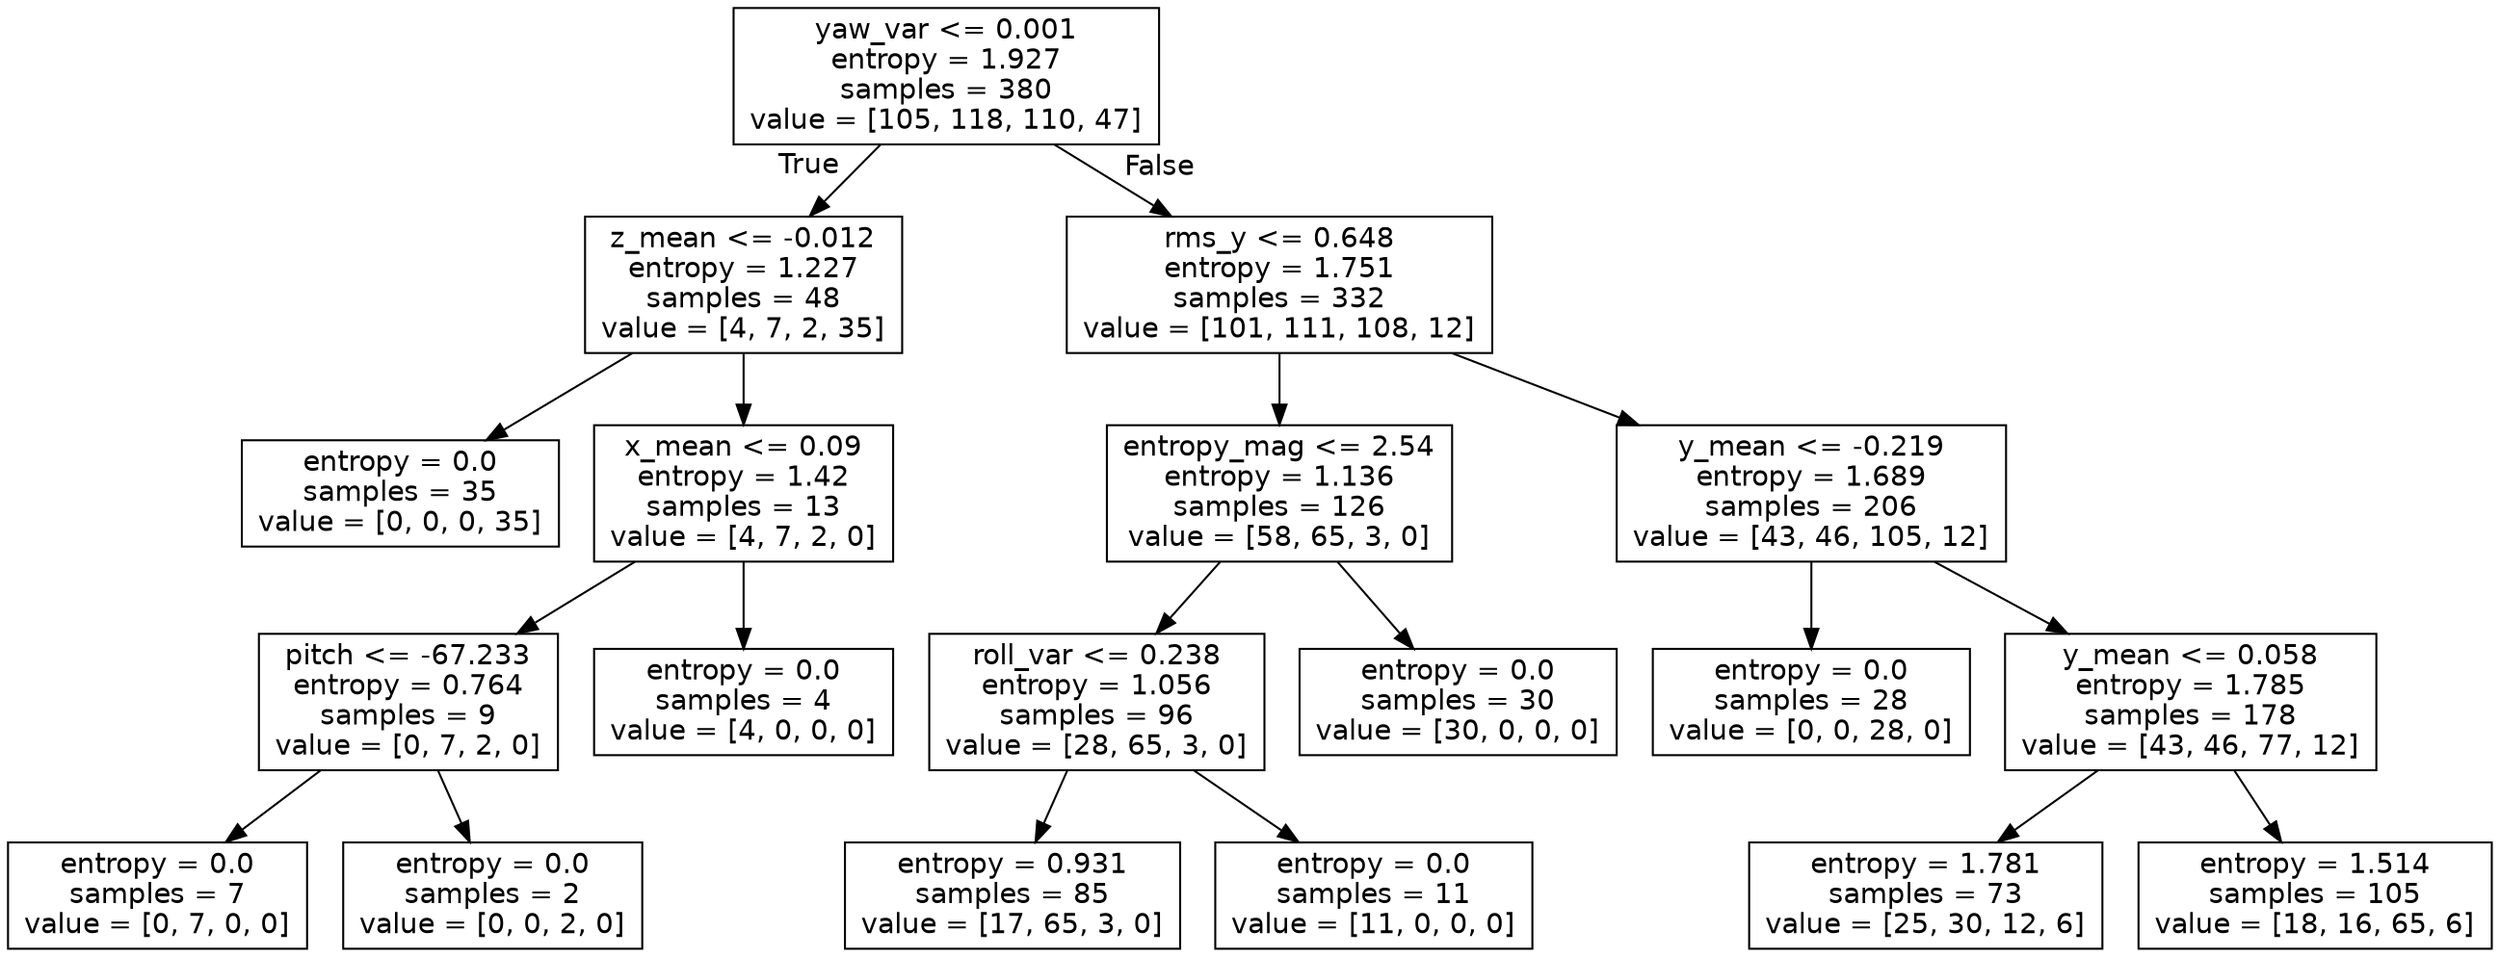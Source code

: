 digraph Tree {
node [shape=box, fontname="helvetica"] ;
edge [fontname="helvetica"] ;
0 [label="yaw_var <= 0.001\nentropy = 1.927\nsamples = 380\nvalue = [105, 118, 110, 47]"] ;
1 [label="z_mean <= -0.012\nentropy = 1.227\nsamples = 48\nvalue = [4, 7, 2, 35]"] ;
0 -> 1 [labeldistance=2.5, labelangle=45, headlabel="True"] ;
2 [label="entropy = 0.0\nsamples = 35\nvalue = [0, 0, 0, 35]"] ;
1 -> 2 ;
3 [label="x_mean <= 0.09\nentropy = 1.42\nsamples = 13\nvalue = [4, 7, 2, 0]"] ;
1 -> 3 ;
4 [label="pitch <= -67.233\nentropy = 0.764\nsamples = 9\nvalue = [0, 7, 2, 0]"] ;
3 -> 4 ;
5 [label="entropy = 0.0\nsamples = 7\nvalue = [0, 7, 0, 0]"] ;
4 -> 5 ;
6 [label="entropy = 0.0\nsamples = 2\nvalue = [0, 0, 2, 0]"] ;
4 -> 6 ;
7 [label="entropy = 0.0\nsamples = 4\nvalue = [4, 0, 0, 0]"] ;
3 -> 7 ;
8 [label="rms_y <= 0.648\nentropy = 1.751\nsamples = 332\nvalue = [101, 111, 108, 12]"] ;
0 -> 8 [labeldistance=2.5, labelangle=-45, headlabel="False"] ;
9 [label="entropy_mag <= 2.54\nentropy = 1.136\nsamples = 126\nvalue = [58, 65, 3, 0]"] ;
8 -> 9 ;
10 [label="roll_var <= 0.238\nentropy = 1.056\nsamples = 96\nvalue = [28, 65, 3, 0]"] ;
9 -> 10 ;
11 [label="entropy = 0.931\nsamples = 85\nvalue = [17, 65, 3, 0]"] ;
10 -> 11 ;
12 [label="entropy = 0.0\nsamples = 11\nvalue = [11, 0, 0, 0]"] ;
10 -> 12 ;
13 [label="entropy = 0.0\nsamples = 30\nvalue = [30, 0, 0, 0]"] ;
9 -> 13 ;
14 [label="y_mean <= -0.219\nentropy = 1.689\nsamples = 206\nvalue = [43, 46, 105, 12]"] ;
8 -> 14 ;
15 [label="entropy = 0.0\nsamples = 28\nvalue = [0, 0, 28, 0]"] ;
14 -> 15 ;
16 [label="y_mean <= 0.058\nentropy = 1.785\nsamples = 178\nvalue = [43, 46, 77, 12]"] ;
14 -> 16 ;
17 [label="entropy = 1.781\nsamples = 73\nvalue = [25, 30, 12, 6]"] ;
16 -> 17 ;
18 [label="entropy = 1.514\nsamples = 105\nvalue = [18, 16, 65, 6]"] ;
16 -> 18 ;
}